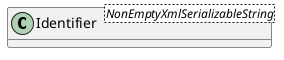 @startuml
skinparam classAttributeIconSize 0
hide methods

class Identifier<NonEmptyXmlSerializableString> {
}
@enduml